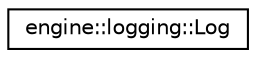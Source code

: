 digraph "Graphical Class Hierarchy"
{
  edge [fontname="Helvetica",fontsize="10",labelfontname="Helvetica",labelfontsize="10"];
  node [fontname="Helvetica",fontsize="10",shape=record];
  rankdir="LR";
  Node0 [label="engine::logging::Log",height=0.2,width=0.4,color="black", fillcolor="white", style="filled",URL="$classengine_1_1logging_1_1Log.html"];
}
